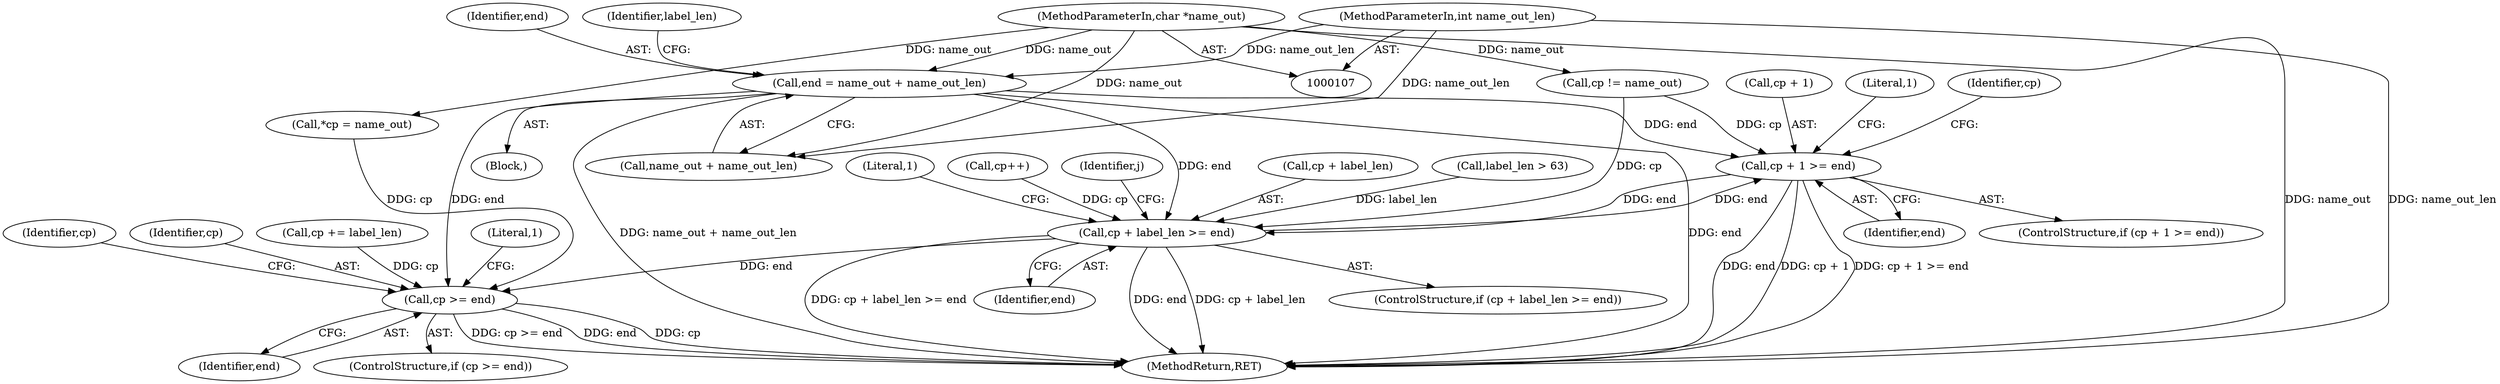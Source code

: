 digraph "0_libevent_96f64a022014a208105ead6c8a7066018449d86d@integer" {
"1000132" [label="(Call,end = name_out + name_out_len)"];
"1000111" [label="(MethodParameterIn,char *name_out)"];
"1000112" [label="(MethodParameterIn,int name_out_len)"];
"1000205" [label="(Call,cp + 1 >= end)"];
"1000219" [label="(Call,cp + label_len >= end)"];
"1000249" [label="(Call,cp >= end)"];
"1000251" [label="(Identifier,end)"];
"1000219" [label="(Call,cp + label_len >= end)"];
"1000129" [label="(Call,*cp = name_out)"];
"1000249" [label="(Call,cp >= end)"];
"1000111" [label="(MethodParameterIn,char *name_out)"];
"1000215" [label="(Call,cp++)"];
"1000257" [label="(Identifier,cp)"];
"1000250" [label="(Identifier,cp)"];
"1000132" [label="(Call,end = name_out + name_out_len)"];
"1000204" [label="(ControlStructure,if (cp + 1 >= end))"];
"1000216" [label="(Identifier,cp)"];
"1000209" [label="(Identifier,end)"];
"1000200" [label="(Call,cp != name_out)"];
"1000242" [label="(Call,cp += label_len)"];
"1000254" [label="(Literal,1)"];
"1000205" [label="(Call,cp + 1 >= end)"];
"1000134" [label="(Call,name_out + name_out_len)"];
"1000206" [label="(Call,cp + 1)"];
"1000230" [label="(Identifier,j)"];
"1000133" [label="(Identifier,end)"];
"1000278" [label="(MethodReturn,RET)"];
"1000113" [label="(Block,)"];
"1000141" [label="(Identifier,label_len)"];
"1000112" [label="(MethodParameterIn,int name_out_len)"];
"1000220" [label="(Call,cp + label_len)"];
"1000218" [label="(ControlStructure,if (cp + label_len >= end))"];
"1000223" [label="(Identifier,end)"];
"1000193" [label="(Call,label_len > 63)"];
"1000212" [label="(Literal,1)"];
"1000226" [label="(Literal,1)"];
"1000248" [label="(ControlStructure,if (cp >= end))"];
"1000132" -> "1000113"  [label="AST: "];
"1000132" -> "1000134"  [label="CFG: "];
"1000133" -> "1000132"  [label="AST: "];
"1000134" -> "1000132"  [label="AST: "];
"1000141" -> "1000132"  [label="CFG: "];
"1000132" -> "1000278"  [label="DDG: name_out + name_out_len"];
"1000132" -> "1000278"  [label="DDG: end"];
"1000111" -> "1000132"  [label="DDG: name_out"];
"1000112" -> "1000132"  [label="DDG: name_out_len"];
"1000132" -> "1000205"  [label="DDG: end"];
"1000132" -> "1000219"  [label="DDG: end"];
"1000132" -> "1000249"  [label="DDG: end"];
"1000111" -> "1000107"  [label="AST: "];
"1000111" -> "1000278"  [label="DDG: name_out"];
"1000111" -> "1000129"  [label="DDG: name_out"];
"1000111" -> "1000134"  [label="DDG: name_out"];
"1000111" -> "1000200"  [label="DDG: name_out"];
"1000112" -> "1000107"  [label="AST: "];
"1000112" -> "1000278"  [label="DDG: name_out_len"];
"1000112" -> "1000134"  [label="DDG: name_out_len"];
"1000205" -> "1000204"  [label="AST: "];
"1000205" -> "1000209"  [label="CFG: "];
"1000206" -> "1000205"  [label="AST: "];
"1000209" -> "1000205"  [label="AST: "];
"1000212" -> "1000205"  [label="CFG: "];
"1000216" -> "1000205"  [label="CFG: "];
"1000205" -> "1000278"  [label="DDG: end"];
"1000205" -> "1000278"  [label="DDG: cp + 1"];
"1000205" -> "1000278"  [label="DDG: cp + 1 >= end"];
"1000200" -> "1000205"  [label="DDG: cp"];
"1000219" -> "1000205"  [label="DDG: end"];
"1000205" -> "1000219"  [label="DDG: end"];
"1000219" -> "1000218"  [label="AST: "];
"1000219" -> "1000223"  [label="CFG: "];
"1000220" -> "1000219"  [label="AST: "];
"1000223" -> "1000219"  [label="AST: "];
"1000226" -> "1000219"  [label="CFG: "];
"1000230" -> "1000219"  [label="CFG: "];
"1000219" -> "1000278"  [label="DDG: cp + label_len >= end"];
"1000219" -> "1000278"  [label="DDG: end"];
"1000219" -> "1000278"  [label="DDG: cp + label_len"];
"1000200" -> "1000219"  [label="DDG: cp"];
"1000215" -> "1000219"  [label="DDG: cp"];
"1000193" -> "1000219"  [label="DDG: label_len"];
"1000219" -> "1000249"  [label="DDG: end"];
"1000249" -> "1000248"  [label="AST: "];
"1000249" -> "1000251"  [label="CFG: "];
"1000250" -> "1000249"  [label="AST: "];
"1000251" -> "1000249"  [label="AST: "];
"1000254" -> "1000249"  [label="CFG: "];
"1000257" -> "1000249"  [label="CFG: "];
"1000249" -> "1000278"  [label="DDG: end"];
"1000249" -> "1000278"  [label="DDG: cp"];
"1000249" -> "1000278"  [label="DDG: cp >= end"];
"1000129" -> "1000249"  [label="DDG: cp"];
"1000242" -> "1000249"  [label="DDG: cp"];
}
